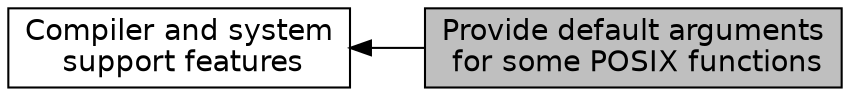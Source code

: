 digraph "Provide default arguments for some POSIX functions"
{
  edge [fontname="Helvetica",fontsize="14",labelfontname="Helvetica",labelfontsize="14"];
  node [fontname="Helvetica",fontsize="14",shape=box];
  rankdir=LR;
  Node1 [label="Provide default arguments\l for some POSIX functions",height=0.2,width=0.4,color="black", fillcolor="grey75", style="filled", fontcolor="black",tooltip=" "];
  Node2 [label="Compiler and system\l support features",height=0.2,width=0.4,color="black", fillcolor="white", style="filled",URL="$group__library__support.html",tooltip=" "];
  Node2->Node1 [shape=plaintext, dir="back", style="solid"];
}
